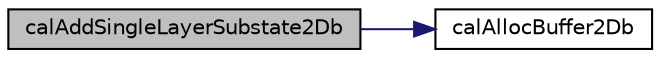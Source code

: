 digraph "calAddSingleLayerSubstate2Db"
{
  edge [fontname="Helvetica",fontsize="10",labelfontname="Helvetica",labelfontsize="10"];
  node [fontname="Helvetica",fontsize="10",shape=record];
  rankdir="LR";
  Node1 [label="calAddSingleLayerSubstate2Db",height=0.2,width=0.4,color="black", fillcolor="grey75", style="filled" fontcolor="black"];
  Node1 -> Node2 [color="midnightblue",fontsize="10",style="solid",fontname="Helvetica"];
  Node2 [label="calAllocBuffer2Db",height=0.2,width=0.4,color="black", fillcolor="white", style="filled",URL="$cal2_d_buffer_8c.html#a1f3c0c15c51f03a2981a2110bd90c8f0",tooltip="Allocates a byte linearized matrix. "];
}
